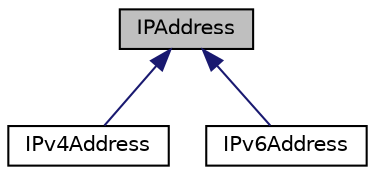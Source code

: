 digraph "IPAddress"
{
 // LATEX_PDF_SIZE
  edge [fontname="Helvetica",fontsize="10",labelfontname="Helvetica",labelfontsize="10"];
  node [fontname="Helvetica",fontsize="10",shape=record];
  Node1 [label="IPAddress",height=0.2,width=0.4,color="black", fillcolor="grey75", style="filled", fontcolor="black",tooltip="Abstract base class representing an IP address."];
  Node1 -> Node2 [dir="back",color="midnightblue",fontsize="10",style="solid",fontname="Helvetica"];
  Node2 [label="IPv4Address",height=0.2,width=0.4,color="black", fillcolor="white", style="filled",URL="$classIPv4Address.html",tooltip="Represents an IPv4 address."];
  Node1 -> Node3 [dir="back",color="midnightblue",fontsize="10",style="solid",fontname="Helvetica"];
  Node3 [label="IPv6Address",height=0.2,width=0.4,color="black", fillcolor="white", style="filled",URL="$classIPv6Address.html",tooltip="Represents an IPv6 address."];
}
